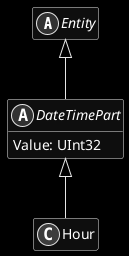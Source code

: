 ﻿@startuml
skinparam monochrome reverse
hide empty members

abstract class Entity {
}

Entity <|-- DateTimePart

abstract class DateTimePart {
    Value: UInt32
}

DateTimePart <|-- Hour

class Hour {
}

@enduml

